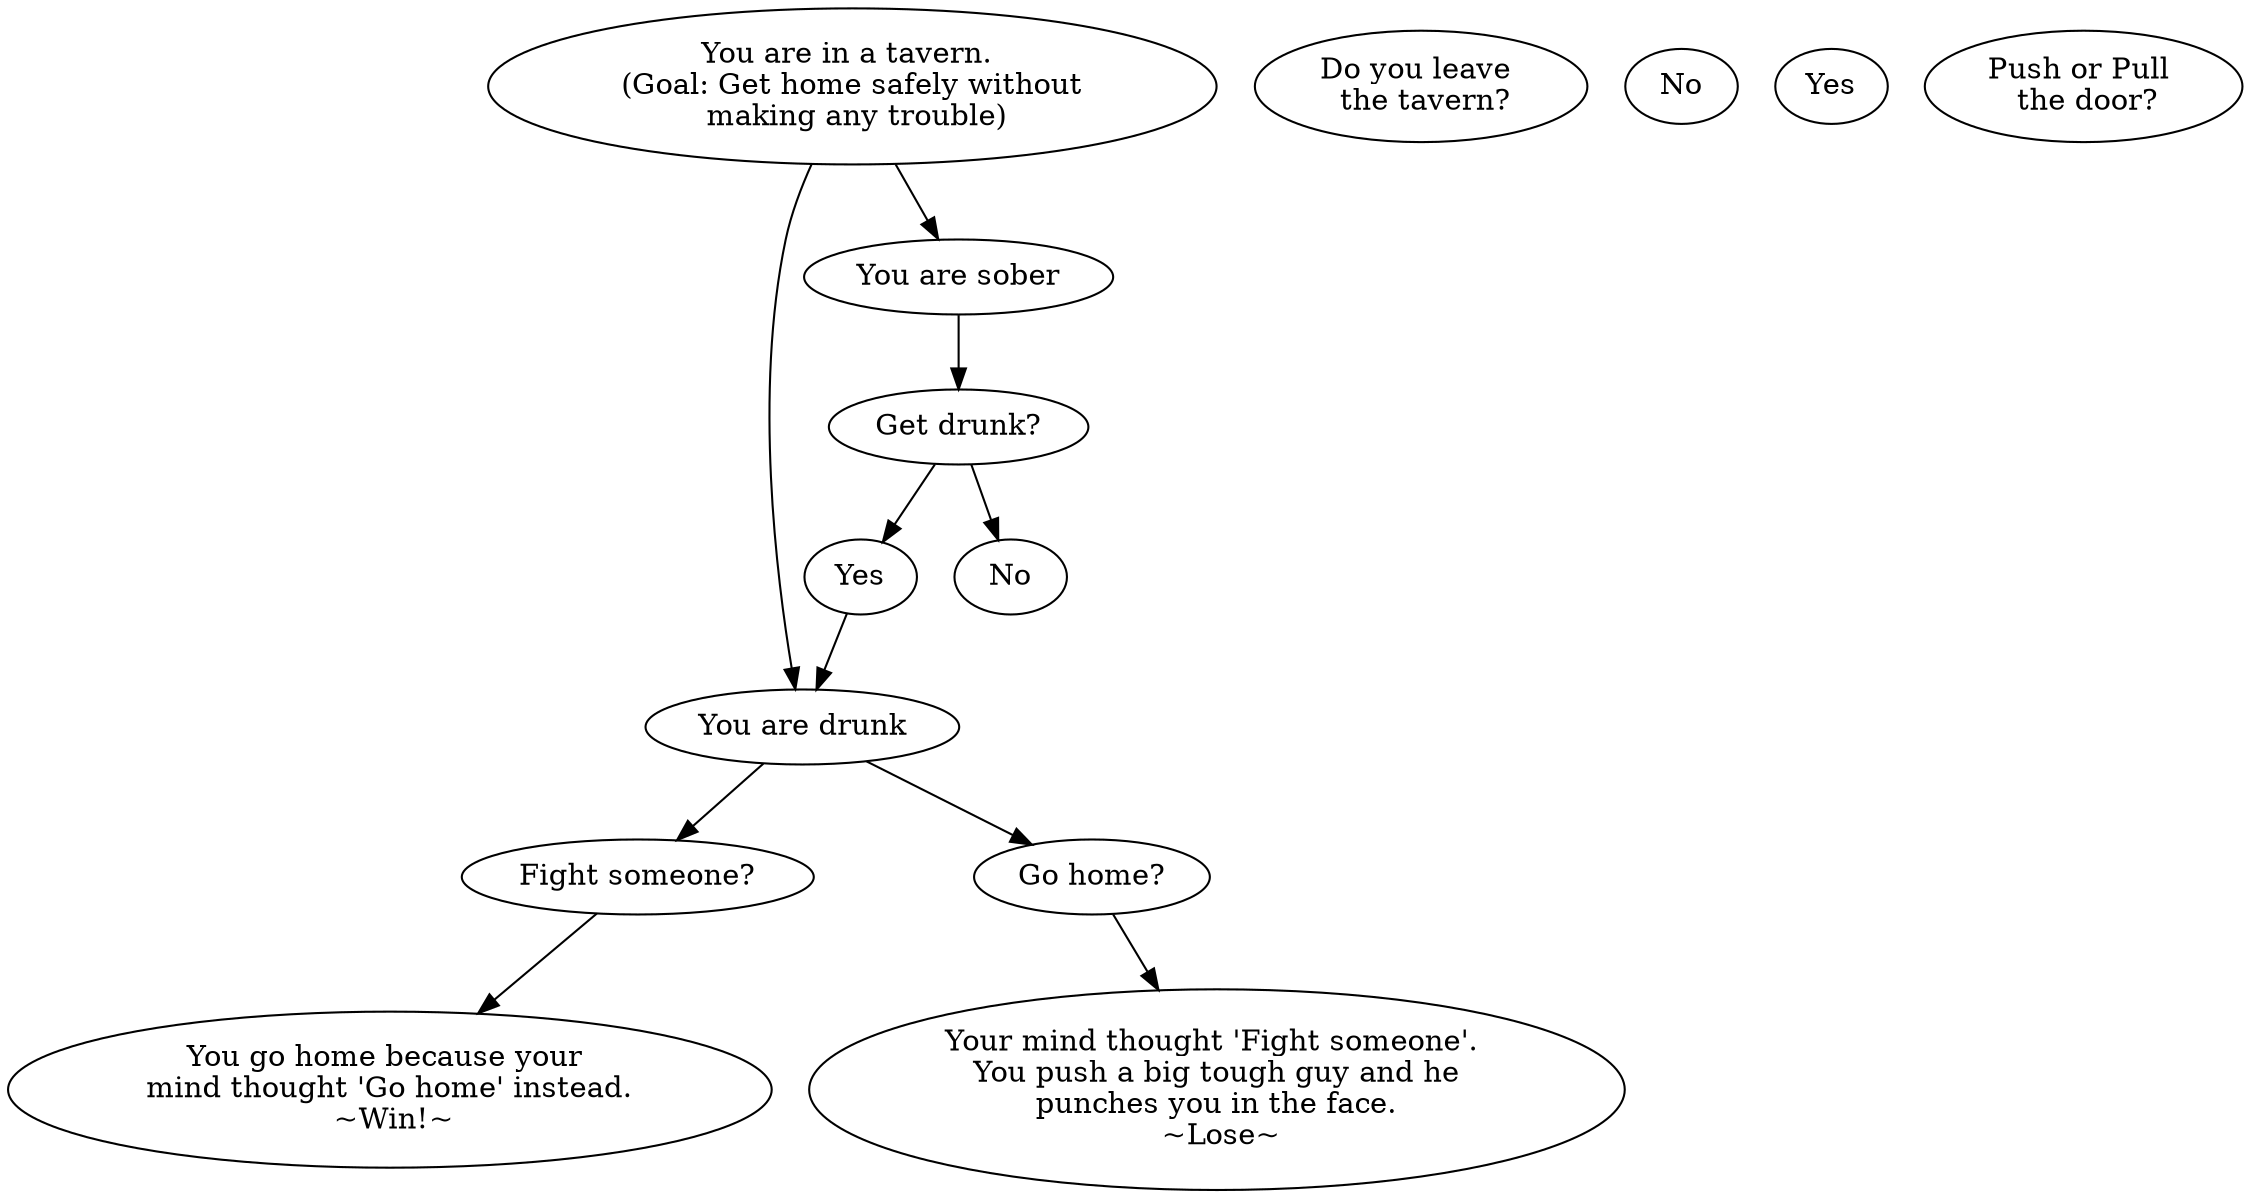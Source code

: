 digraph Simon_game {

1 [label="You are in a tavern. \n (Goal: Get home safely without \n making any trouble)"]
2 [label="You are drunk"]
3 [label="You are sober"]
4 [label="Fight someone?"]
5 [label="Go home?"]
6 [label="You go home because your \n mind thought \'Go home'\ instead. \n ~Win!~"]
7 [label="Your mind thought \'Fight someone'\. \n You push a big tough guy and he \n punches you in the face. \n ~Lose~"]
8 [label="Get drunk?"]
9 [label="Yes"]
10 [label="No"]
11 [label="Do you leave \n the tavern?"]
12 [label="No"]
13 [label="Yes"]
14 [label="Push or Pull \n the door?"]

1 -> 2
1 -> 3
2 -> 4
2 -> 5
4 -> 6
5 -> 7
3 -> 8
8 -> 9
8 -> 10
9 -> 2



}